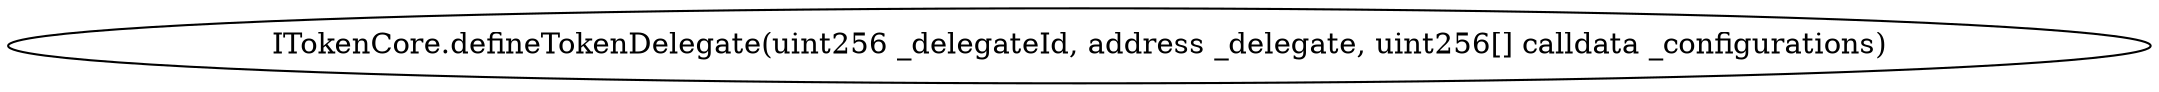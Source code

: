 digraph "" {
	graph [bb="0,0,872.1,36"];
	node [label="\N"];
	"ITokenCore.defineTokenDelegate(uint256 _delegateId, address _delegate, uint256[] calldata _configurations)"	 [height=0.5,
		pos="436.05,18",
		width=12.112];
}
digraph "" {
	graph [bb="0,0,872.1,36"];
	node [label="\N"];
	"ITokenCore.defineTokenDelegate(uint256 _delegateId, address _delegate, uint256[] calldata _configurations)"	 [height=0.5,
		pos="436.05,18",
		width=12.112];
}
digraph "" {
	graph [bb="0,0,872.1,36"];
	node [label="\N"];
	"ITokenCore.defineTokenDelegate(uint256 _delegateId, address _delegate, uint256[] calldata _configurations)"	 [height=0.5,
		pos="436.05,18",
		width=12.112];
}
digraph "" {
	graph [bb="0,0,872.1,36"];
	node [label="\N"];
	"ITokenCore.defineTokenDelegate(uint256 _delegateId, address _delegate, uint256[] calldata _configurations)"	 [height=0.5,
		pos="436.05,18",
		width=12.112];
}
digraph "" {
	graph [bb="0,0,872.1,36"];
	node [label="\N"];
	"ITokenCore.defineTokenDelegate(uint256 _delegateId, address _delegate, uint256[] calldata _configurations)"	 [height=0.5,
		pos="436.05,18",
		width=12.112];
}
